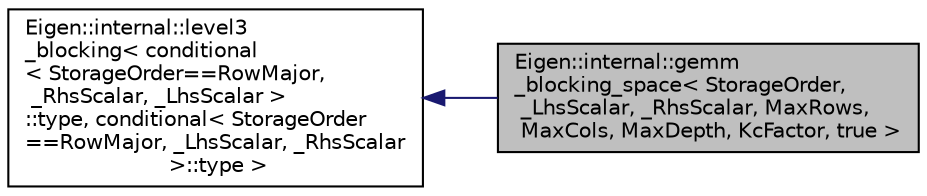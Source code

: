 digraph "Eigen::internal::gemm_blocking_space&lt; StorageOrder, _LhsScalar, _RhsScalar, MaxRows, MaxCols, MaxDepth, KcFactor, true &gt;"
{
  edge [fontname="Helvetica",fontsize="10",labelfontname="Helvetica",labelfontsize="10"];
  node [fontname="Helvetica",fontsize="10",shape=record];
  rankdir="LR";
  Node1 [label="Eigen::internal::gemm\l_blocking_space\< StorageOrder,\l _LhsScalar, _RhsScalar, MaxRows,\l MaxCols, MaxDepth, KcFactor, true \>",height=0.2,width=0.4,color="black", fillcolor="grey75", style="filled" fontcolor="black"];
  Node2 -> Node1 [dir="back",color="midnightblue",fontsize="10",style="solid",fontname="Helvetica"];
  Node2 [label="Eigen::internal::level3\l_blocking\< conditional\l\< StorageOrder==RowMajor,\l _RhsScalar, _LhsScalar \>\l::type, conditional\< StorageOrder\l==RowMajor, _LhsScalar, _RhsScalar\l \>::type \>",height=0.2,width=0.4,color="black", fillcolor="white", style="filled",URL="$classEigen_1_1internal_1_1level3__blocking.html"];
}
